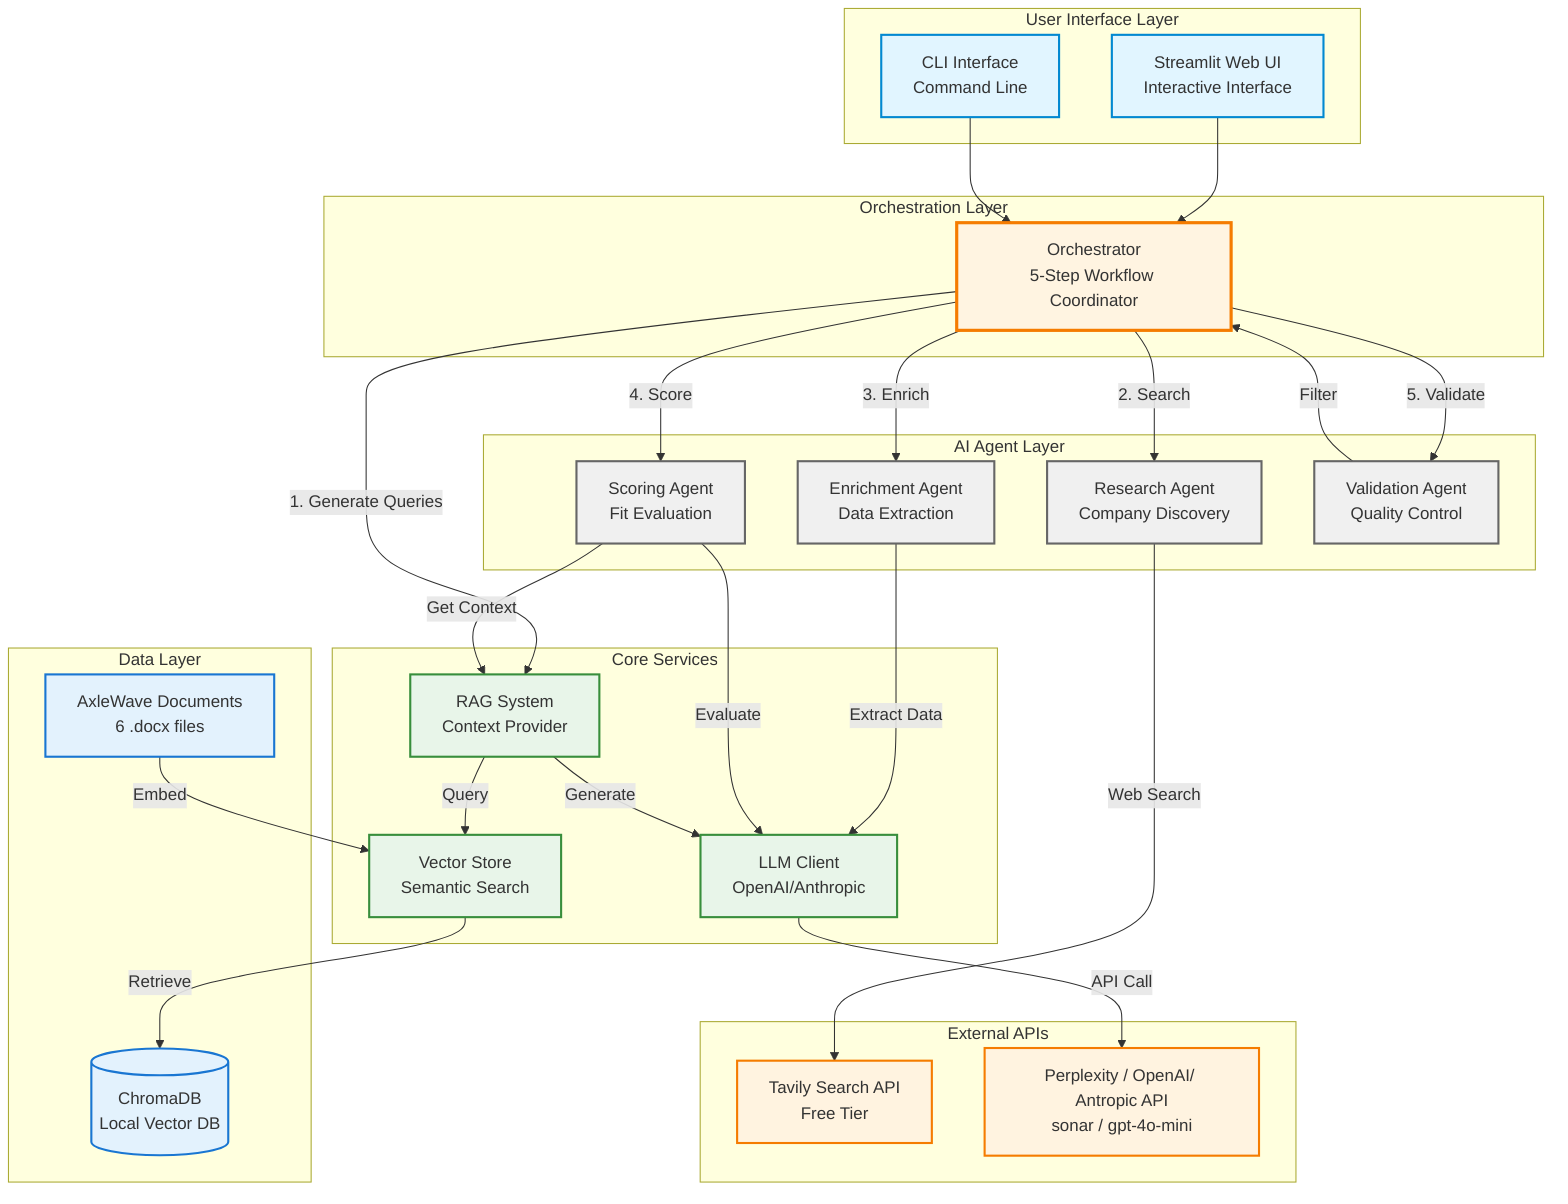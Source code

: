 graph TB
    subgraph "User Interface Layer"
        UI[Streamlit Web UI<br/>Interactive Interface]
        CLI[CLI Interface<br/>Command Line]
    end
    
    subgraph "Orchestration Layer"
        ORCH[Orchestrator<br/>5-Step Workflow Coordinator]
    end
    
    subgraph "AI Agent Layer"
        RA[Research Agent<br/>Company Discovery]
        EA[Enrichment Agent<br/>Data Extraction]
        SA[Scoring Agent<br/>Fit Evaluation]
        VA[Validation Agent<br/>Quality Control]
    end
    
    subgraph "Core Services"
        RAG[RAG System<br/>Context Provider]
        LLM[LLM Client<br/>OpenAI/Anthropic]
        VS[Vector Store<br/>Semantic Search]
    end
    
    subgraph "External APIs"
        TAVILY[Tavily Search API<br/>Free Tier]
        OPENAI[Perplexity / OpenAI/ Antropic API<br/>sonar / gpt-4o-mini]
    end
    
    subgraph "Data Layer"
        DOCS[AxleWave Documents<br/>6 .docx files]
        CHROMA[(ChromaDB<br/>Local Vector DB)]
    end
    
    UI --> ORCH
    CLI --> ORCH
    
    ORCH -->|1. Generate Queries| RAG
    ORCH -->|2. Search| RA
    ORCH -->|3. Enrich| EA
    ORCH -->|4. Score| SA
    ORCH -->|5. Validate| VA
    
    RA -->|Web Search| TAVILY
    EA -->|Extract Data| LLM
    SA -->|Get Context| RAG
    SA -->|Evaluate| LLM
    VA -->|Filter| ORCH
    
    RAG -->|Query| VS
    RAG -->|Generate| LLM
    VS -->|Retrieve| CHROMA
    LLM -->|API Call| OPENAI
    
    DOCS -->|Embed| VS
    
    style UI fill:#e1f5ff,stroke:#0288d1,stroke-width:2px
    style CLI fill:#e1f5ff,stroke:#0288d1,stroke-width:2px
    style ORCH fill:#fff4e1,stroke:#f57c00,stroke-width:3px
    style RA fill:#f0f0f0,stroke:#666,stroke-width:2px
    style EA fill:#f0f0f0,stroke:#666,stroke-width:2px
    style SA fill:#f0f0f0,stroke:#666,stroke-width:2px
    style VA fill:#f0f0f0,stroke:#666,stroke-width:2px
    style RAG fill:#e8f5e9,stroke:#388e3c,stroke-width:2px
    style VS fill:#e8f5e9,stroke:#388e3c,stroke-width:2px
    style LLM fill:#e8f5e9,stroke:#388e3c,stroke-width:2px
    style TAVILY fill:#fff3e0,stroke:#f57c00,stroke-width:2px
    style OPENAI fill:#fff3e0,stroke:#f57c00,stroke-width:2px
    style CHROMA fill:#e3f2fd,stroke:#1976d2,stroke-width:2px
    style DOCS fill:#e3f2fd,stroke:#1976d2,stroke-width:2px